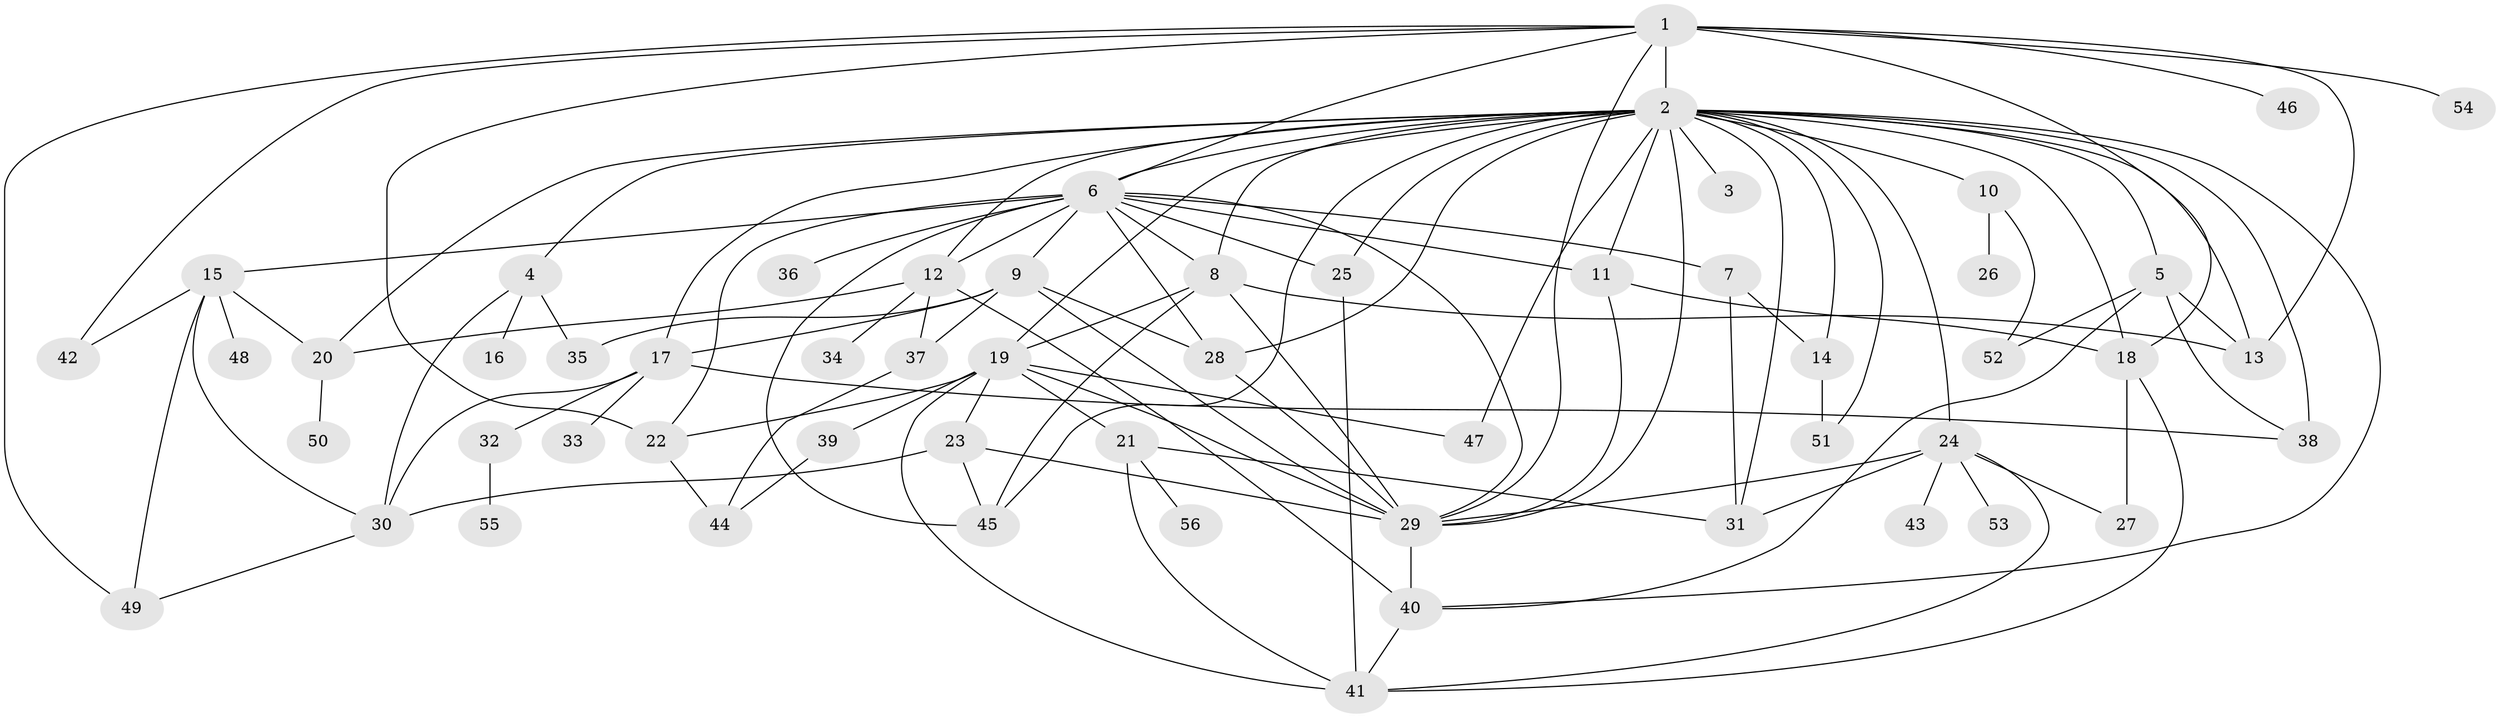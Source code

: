 // original degree distribution, {2: 0.2302158273381295, 55: 0.007194244604316547, 5: 0.03597122302158273, 17: 0.007194244604316547, 14: 0.007194244604316547, 8: 0.02158273381294964, 3: 0.1510791366906475, 4: 0.10071942446043165, 6: 0.02158273381294964, 7: 0.014388489208633094, 1: 0.39568345323741005, 13: 0.007194244604316547}
// Generated by graph-tools (version 1.1) at 2025/50/03/04/25 22:50:41]
// undirected, 56 vertices, 113 edges
graph export_dot {
  node [color=gray90,style=filled];
  1;
  2;
  3;
  4;
  5;
  6;
  7;
  8;
  9;
  10;
  11;
  12;
  13;
  14;
  15;
  16;
  17;
  18;
  19;
  20;
  21;
  22;
  23;
  24;
  25;
  26;
  27;
  28;
  29;
  30;
  31;
  32;
  33;
  34;
  35;
  36;
  37;
  38;
  39;
  40;
  41;
  42;
  43;
  44;
  45;
  46;
  47;
  48;
  49;
  50;
  51;
  52;
  53;
  54;
  55;
  56;
  1 -- 2 [weight=22.0];
  1 -- 6 [weight=1.0];
  1 -- 13 [weight=1.0];
  1 -- 18 [weight=2.0];
  1 -- 22 [weight=1.0];
  1 -- 29 [weight=1.0];
  1 -- 42 [weight=1.0];
  1 -- 46 [weight=1.0];
  1 -- 49 [weight=1.0];
  1 -- 54 [weight=1.0];
  2 -- 3 [weight=1.0];
  2 -- 4 [weight=1.0];
  2 -- 5 [weight=2.0];
  2 -- 6 [weight=1.0];
  2 -- 8 [weight=1.0];
  2 -- 10 [weight=2.0];
  2 -- 11 [weight=1.0];
  2 -- 12 [weight=2.0];
  2 -- 13 [weight=1.0];
  2 -- 14 [weight=1.0];
  2 -- 17 [weight=1.0];
  2 -- 18 [weight=1.0];
  2 -- 19 [weight=1.0];
  2 -- 20 [weight=1.0];
  2 -- 24 [weight=1.0];
  2 -- 25 [weight=1.0];
  2 -- 28 [weight=1.0];
  2 -- 29 [weight=1.0];
  2 -- 31 [weight=1.0];
  2 -- 38 [weight=1.0];
  2 -- 40 [weight=1.0];
  2 -- 45 [weight=1.0];
  2 -- 47 [weight=1.0];
  2 -- 51 [weight=1.0];
  4 -- 16 [weight=1.0];
  4 -- 30 [weight=1.0];
  4 -- 35 [weight=1.0];
  5 -- 13 [weight=2.0];
  5 -- 38 [weight=1.0];
  5 -- 40 [weight=1.0];
  5 -- 52 [weight=1.0];
  6 -- 7 [weight=2.0];
  6 -- 8 [weight=1.0];
  6 -- 9 [weight=1.0];
  6 -- 11 [weight=1.0];
  6 -- 12 [weight=1.0];
  6 -- 15 [weight=1.0];
  6 -- 22 [weight=1.0];
  6 -- 25 [weight=1.0];
  6 -- 28 [weight=1.0];
  6 -- 29 [weight=1.0];
  6 -- 36 [weight=1.0];
  6 -- 45 [weight=1.0];
  7 -- 14 [weight=1.0];
  7 -- 31 [weight=1.0];
  8 -- 13 [weight=1.0];
  8 -- 19 [weight=1.0];
  8 -- 29 [weight=8.0];
  8 -- 45 [weight=1.0];
  9 -- 17 [weight=1.0];
  9 -- 28 [weight=1.0];
  9 -- 29 [weight=1.0];
  9 -- 35 [weight=2.0];
  9 -- 37 [weight=1.0];
  10 -- 26 [weight=1.0];
  10 -- 52 [weight=1.0];
  11 -- 18 [weight=1.0];
  11 -- 29 [weight=1.0];
  12 -- 20 [weight=1.0];
  12 -- 34 [weight=1.0];
  12 -- 37 [weight=1.0];
  12 -- 40 [weight=1.0];
  14 -- 51 [weight=1.0];
  15 -- 20 [weight=1.0];
  15 -- 30 [weight=1.0];
  15 -- 42 [weight=1.0];
  15 -- 48 [weight=1.0];
  15 -- 49 [weight=1.0];
  17 -- 30 [weight=1.0];
  17 -- 32 [weight=1.0];
  17 -- 33 [weight=2.0];
  17 -- 38 [weight=1.0];
  18 -- 27 [weight=1.0];
  18 -- 41 [weight=1.0];
  19 -- 21 [weight=1.0];
  19 -- 22 [weight=1.0];
  19 -- 23 [weight=3.0];
  19 -- 29 [weight=1.0];
  19 -- 39 [weight=1.0];
  19 -- 41 [weight=1.0];
  19 -- 47 [weight=1.0];
  20 -- 50 [weight=1.0];
  21 -- 31 [weight=1.0];
  21 -- 41 [weight=1.0];
  21 -- 56 [weight=1.0];
  22 -- 44 [weight=1.0];
  23 -- 29 [weight=1.0];
  23 -- 30 [weight=1.0];
  23 -- 45 [weight=1.0];
  24 -- 27 [weight=1.0];
  24 -- 29 [weight=3.0];
  24 -- 31 [weight=1.0];
  24 -- 41 [weight=1.0];
  24 -- 43 [weight=1.0];
  24 -- 53 [weight=1.0];
  25 -- 41 [weight=1.0];
  28 -- 29 [weight=1.0];
  29 -- 40 [weight=1.0];
  30 -- 49 [weight=1.0];
  32 -- 55 [weight=1.0];
  37 -- 44 [weight=1.0];
  39 -- 44 [weight=1.0];
  40 -- 41 [weight=1.0];
}
